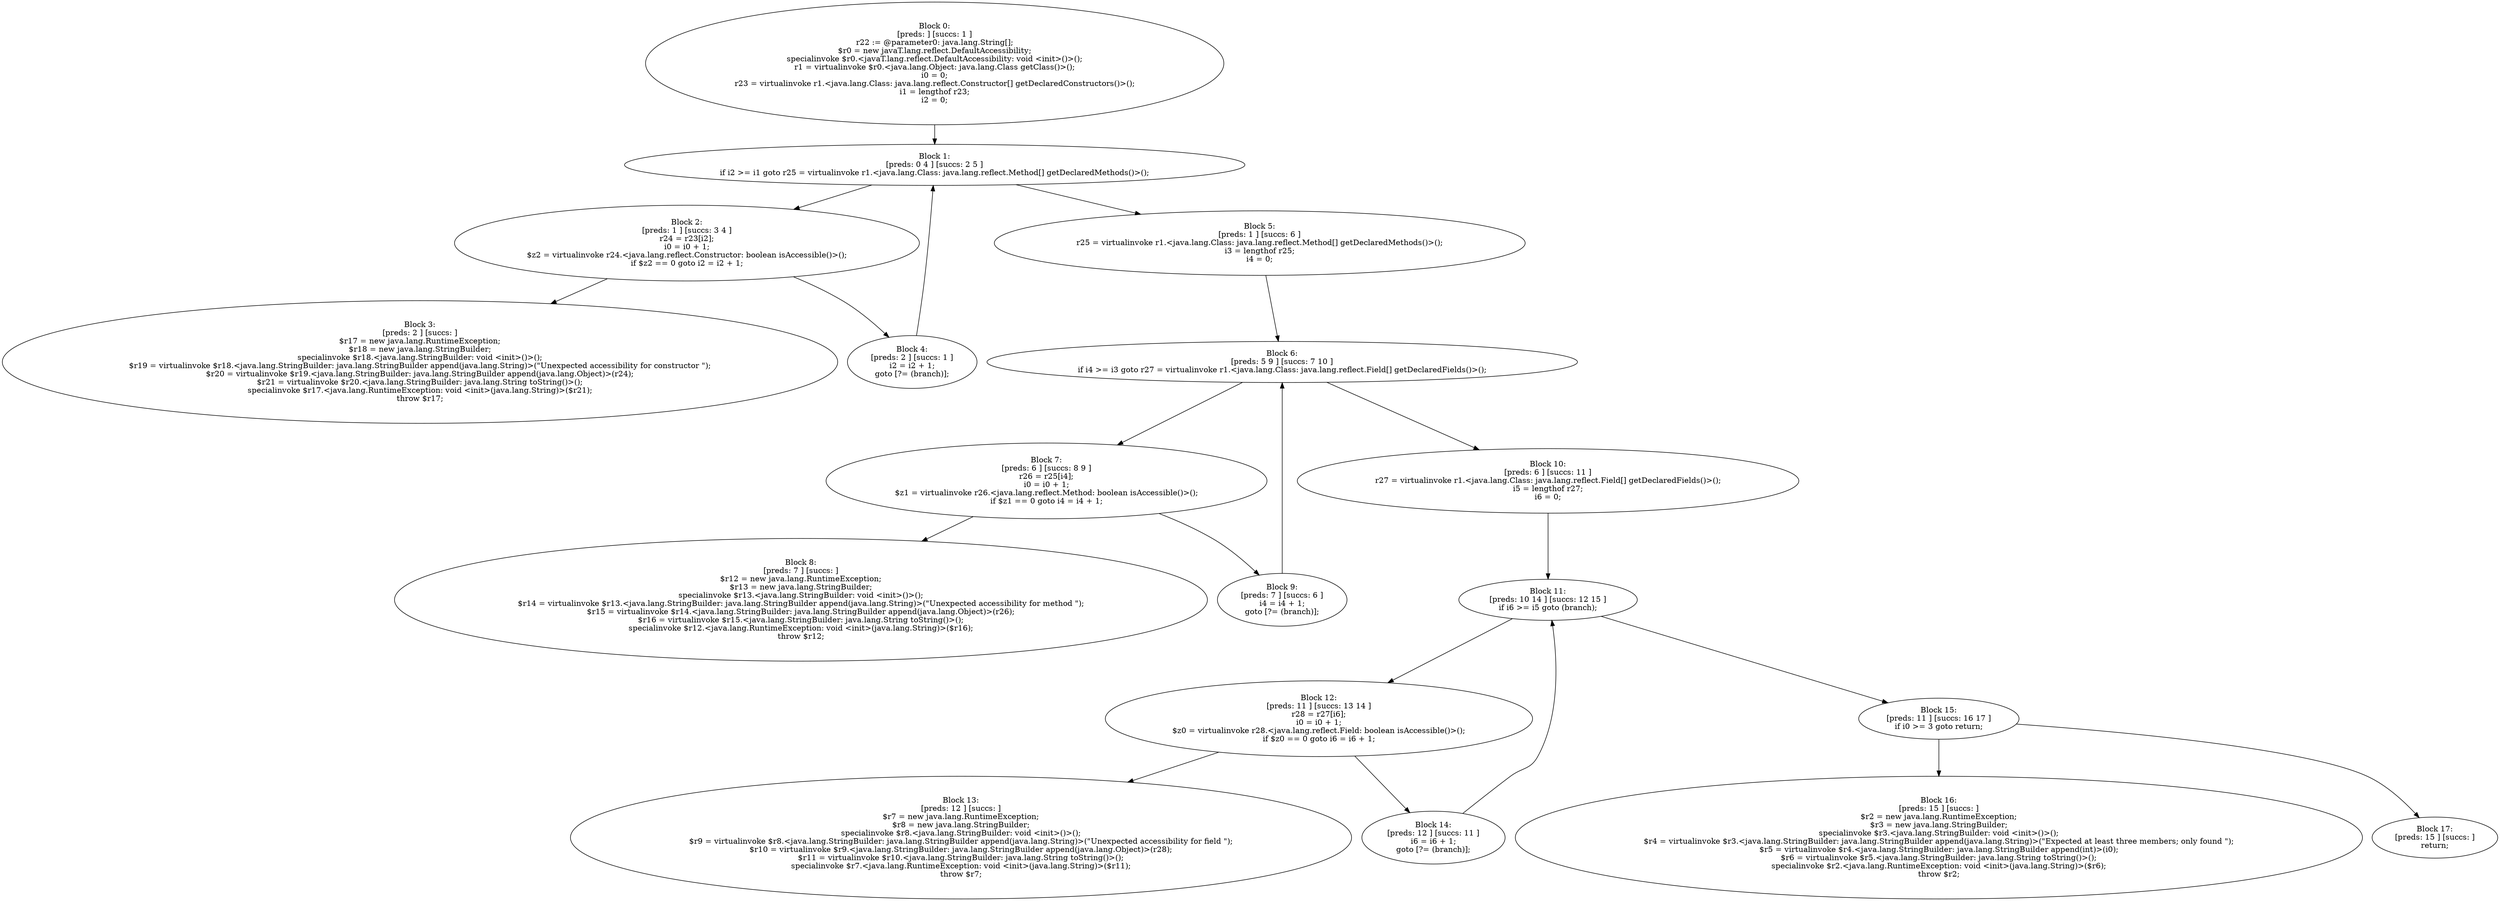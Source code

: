 digraph "unitGraph" {
    "Block 0:
[preds: ] [succs: 1 ]
r22 := @parameter0: java.lang.String[];
$r0 = new javaT.lang.reflect.DefaultAccessibility;
specialinvoke $r0.<javaT.lang.reflect.DefaultAccessibility: void <init>()>();
r1 = virtualinvoke $r0.<java.lang.Object: java.lang.Class getClass()>();
i0 = 0;
r23 = virtualinvoke r1.<java.lang.Class: java.lang.reflect.Constructor[] getDeclaredConstructors()>();
i1 = lengthof r23;
i2 = 0;
"
    "Block 1:
[preds: 0 4 ] [succs: 2 5 ]
if i2 >= i1 goto r25 = virtualinvoke r1.<java.lang.Class: java.lang.reflect.Method[] getDeclaredMethods()>();
"
    "Block 2:
[preds: 1 ] [succs: 3 4 ]
r24 = r23[i2];
i0 = i0 + 1;
$z2 = virtualinvoke r24.<java.lang.reflect.Constructor: boolean isAccessible()>();
if $z2 == 0 goto i2 = i2 + 1;
"
    "Block 3:
[preds: 2 ] [succs: ]
$r17 = new java.lang.RuntimeException;
$r18 = new java.lang.StringBuilder;
specialinvoke $r18.<java.lang.StringBuilder: void <init>()>();
$r19 = virtualinvoke $r18.<java.lang.StringBuilder: java.lang.StringBuilder append(java.lang.String)>(\"Unexpected accessibility for constructor \");
$r20 = virtualinvoke $r19.<java.lang.StringBuilder: java.lang.StringBuilder append(java.lang.Object)>(r24);
$r21 = virtualinvoke $r20.<java.lang.StringBuilder: java.lang.String toString()>();
specialinvoke $r17.<java.lang.RuntimeException: void <init>(java.lang.String)>($r21);
throw $r17;
"
    "Block 4:
[preds: 2 ] [succs: 1 ]
i2 = i2 + 1;
goto [?= (branch)];
"
    "Block 5:
[preds: 1 ] [succs: 6 ]
r25 = virtualinvoke r1.<java.lang.Class: java.lang.reflect.Method[] getDeclaredMethods()>();
i3 = lengthof r25;
i4 = 0;
"
    "Block 6:
[preds: 5 9 ] [succs: 7 10 ]
if i4 >= i3 goto r27 = virtualinvoke r1.<java.lang.Class: java.lang.reflect.Field[] getDeclaredFields()>();
"
    "Block 7:
[preds: 6 ] [succs: 8 9 ]
r26 = r25[i4];
i0 = i0 + 1;
$z1 = virtualinvoke r26.<java.lang.reflect.Method: boolean isAccessible()>();
if $z1 == 0 goto i4 = i4 + 1;
"
    "Block 8:
[preds: 7 ] [succs: ]
$r12 = new java.lang.RuntimeException;
$r13 = new java.lang.StringBuilder;
specialinvoke $r13.<java.lang.StringBuilder: void <init>()>();
$r14 = virtualinvoke $r13.<java.lang.StringBuilder: java.lang.StringBuilder append(java.lang.String)>(\"Unexpected accessibility for method \");
$r15 = virtualinvoke $r14.<java.lang.StringBuilder: java.lang.StringBuilder append(java.lang.Object)>(r26);
$r16 = virtualinvoke $r15.<java.lang.StringBuilder: java.lang.String toString()>();
specialinvoke $r12.<java.lang.RuntimeException: void <init>(java.lang.String)>($r16);
throw $r12;
"
    "Block 9:
[preds: 7 ] [succs: 6 ]
i4 = i4 + 1;
goto [?= (branch)];
"
    "Block 10:
[preds: 6 ] [succs: 11 ]
r27 = virtualinvoke r1.<java.lang.Class: java.lang.reflect.Field[] getDeclaredFields()>();
i5 = lengthof r27;
i6 = 0;
"
    "Block 11:
[preds: 10 14 ] [succs: 12 15 ]
if i6 >= i5 goto (branch);
"
    "Block 12:
[preds: 11 ] [succs: 13 14 ]
r28 = r27[i6];
i0 = i0 + 1;
$z0 = virtualinvoke r28.<java.lang.reflect.Field: boolean isAccessible()>();
if $z0 == 0 goto i6 = i6 + 1;
"
    "Block 13:
[preds: 12 ] [succs: ]
$r7 = new java.lang.RuntimeException;
$r8 = new java.lang.StringBuilder;
specialinvoke $r8.<java.lang.StringBuilder: void <init>()>();
$r9 = virtualinvoke $r8.<java.lang.StringBuilder: java.lang.StringBuilder append(java.lang.String)>(\"Unexpected accessibility for field \");
$r10 = virtualinvoke $r9.<java.lang.StringBuilder: java.lang.StringBuilder append(java.lang.Object)>(r28);
$r11 = virtualinvoke $r10.<java.lang.StringBuilder: java.lang.String toString()>();
specialinvoke $r7.<java.lang.RuntimeException: void <init>(java.lang.String)>($r11);
throw $r7;
"
    "Block 14:
[preds: 12 ] [succs: 11 ]
i6 = i6 + 1;
goto [?= (branch)];
"
    "Block 15:
[preds: 11 ] [succs: 16 17 ]
if i0 >= 3 goto return;
"
    "Block 16:
[preds: 15 ] [succs: ]
$r2 = new java.lang.RuntimeException;
$r3 = new java.lang.StringBuilder;
specialinvoke $r3.<java.lang.StringBuilder: void <init>()>();
$r4 = virtualinvoke $r3.<java.lang.StringBuilder: java.lang.StringBuilder append(java.lang.String)>(\"Expected at least three members; only found \");
$r5 = virtualinvoke $r4.<java.lang.StringBuilder: java.lang.StringBuilder append(int)>(i0);
$r6 = virtualinvoke $r5.<java.lang.StringBuilder: java.lang.String toString()>();
specialinvoke $r2.<java.lang.RuntimeException: void <init>(java.lang.String)>($r6);
throw $r2;
"
    "Block 17:
[preds: 15 ] [succs: ]
return;
"
    "Block 0:
[preds: ] [succs: 1 ]
r22 := @parameter0: java.lang.String[];
$r0 = new javaT.lang.reflect.DefaultAccessibility;
specialinvoke $r0.<javaT.lang.reflect.DefaultAccessibility: void <init>()>();
r1 = virtualinvoke $r0.<java.lang.Object: java.lang.Class getClass()>();
i0 = 0;
r23 = virtualinvoke r1.<java.lang.Class: java.lang.reflect.Constructor[] getDeclaredConstructors()>();
i1 = lengthof r23;
i2 = 0;
"->"Block 1:
[preds: 0 4 ] [succs: 2 5 ]
if i2 >= i1 goto r25 = virtualinvoke r1.<java.lang.Class: java.lang.reflect.Method[] getDeclaredMethods()>();
";
    "Block 1:
[preds: 0 4 ] [succs: 2 5 ]
if i2 >= i1 goto r25 = virtualinvoke r1.<java.lang.Class: java.lang.reflect.Method[] getDeclaredMethods()>();
"->"Block 2:
[preds: 1 ] [succs: 3 4 ]
r24 = r23[i2];
i0 = i0 + 1;
$z2 = virtualinvoke r24.<java.lang.reflect.Constructor: boolean isAccessible()>();
if $z2 == 0 goto i2 = i2 + 1;
";
    "Block 1:
[preds: 0 4 ] [succs: 2 5 ]
if i2 >= i1 goto r25 = virtualinvoke r1.<java.lang.Class: java.lang.reflect.Method[] getDeclaredMethods()>();
"->"Block 5:
[preds: 1 ] [succs: 6 ]
r25 = virtualinvoke r1.<java.lang.Class: java.lang.reflect.Method[] getDeclaredMethods()>();
i3 = lengthof r25;
i4 = 0;
";
    "Block 2:
[preds: 1 ] [succs: 3 4 ]
r24 = r23[i2];
i0 = i0 + 1;
$z2 = virtualinvoke r24.<java.lang.reflect.Constructor: boolean isAccessible()>();
if $z2 == 0 goto i2 = i2 + 1;
"->"Block 3:
[preds: 2 ] [succs: ]
$r17 = new java.lang.RuntimeException;
$r18 = new java.lang.StringBuilder;
specialinvoke $r18.<java.lang.StringBuilder: void <init>()>();
$r19 = virtualinvoke $r18.<java.lang.StringBuilder: java.lang.StringBuilder append(java.lang.String)>(\"Unexpected accessibility for constructor \");
$r20 = virtualinvoke $r19.<java.lang.StringBuilder: java.lang.StringBuilder append(java.lang.Object)>(r24);
$r21 = virtualinvoke $r20.<java.lang.StringBuilder: java.lang.String toString()>();
specialinvoke $r17.<java.lang.RuntimeException: void <init>(java.lang.String)>($r21);
throw $r17;
";
    "Block 2:
[preds: 1 ] [succs: 3 4 ]
r24 = r23[i2];
i0 = i0 + 1;
$z2 = virtualinvoke r24.<java.lang.reflect.Constructor: boolean isAccessible()>();
if $z2 == 0 goto i2 = i2 + 1;
"->"Block 4:
[preds: 2 ] [succs: 1 ]
i2 = i2 + 1;
goto [?= (branch)];
";
    "Block 4:
[preds: 2 ] [succs: 1 ]
i2 = i2 + 1;
goto [?= (branch)];
"->"Block 1:
[preds: 0 4 ] [succs: 2 5 ]
if i2 >= i1 goto r25 = virtualinvoke r1.<java.lang.Class: java.lang.reflect.Method[] getDeclaredMethods()>();
";
    "Block 5:
[preds: 1 ] [succs: 6 ]
r25 = virtualinvoke r1.<java.lang.Class: java.lang.reflect.Method[] getDeclaredMethods()>();
i3 = lengthof r25;
i4 = 0;
"->"Block 6:
[preds: 5 9 ] [succs: 7 10 ]
if i4 >= i3 goto r27 = virtualinvoke r1.<java.lang.Class: java.lang.reflect.Field[] getDeclaredFields()>();
";
    "Block 6:
[preds: 5 9 ] [succs: 7 10 ]
if i4 >= i3 goto r27 = virtualinvoke r1.<java.lang.Class: java.lang.reflect.Field[] getDeclaredFields()>();
"->"Block 7:
[preds: 6 ] [succs: 8 9 ]
r26 = r25[i4];
i0 = i0 + 1;
$z1 = virtualinvoke r26.<java.lang.reflect.Method: boolean isAccessible()>();
if $z1 == 0 goto i4 = i4 + 1;
";
    "Block 6:
[preds: 5 9 ] [succs: 7 10 ]
if i4 >= i3 goto r27 = virtualinvoke r1.<java.lang.Class: java.lang.reflect.Field[] getDeclaredFields()>();
"->"Block 10:
[preds: 6 ] [succs: 11 ]
r27 = virtualinvoke r1.<java.lang.Class: java.lang.reflect.Field[] getDeclaredFields()>();
i5 = lengthof r27;
i6 = 0;
";
    "Block 7:
[preds: 6 ] [succs: 8 9 ]
r26 = r25[i4];
i0 = i0 + 1;
$z1 = virtualinvoke r26.<java.lang.reflect.Method: boolean isAccessible()>();
if $z1 == 0 goto i4 = i4 + 1;
"->"Block 8:
[preds: 7 ] [succs: ]
$r12 = new java.lang.RuntimeException;
$r13 = new java.lang.StringBuilder;
specialinvoke $r13.<java.lang.StringBuilder: void <init>()>();
$r14 = virtualinvoke $r13.<java.lang.StringBuilder: java.lang.StringBuilder append(java.lang.String)>(\"Unexpected accessibility for method \");
$r15 = virtualinvoke $r14.<java.lang.StringBuilder: java.lang.StringBuilder append(java.lang.Object)>(r26);
$r16 = virtualinvoke $r15.<java.lang.StringBuilder: java.lang.String toString()>();
specialinvoke $r12.<java.lang.RuntimeException: void <init>(java.lang.String)>($r16);
throw $r12;
";
    "Block 7:
[preds: 6 ] [succs: 8 9 ]
r26 = r25[i4];
i0 = i0 + 1;
$z1 = virtualinvoke r26.<java.lang.reflect.Method: boolean isAccessible()>();
if $z1 == 0 goto i4 = i4 + 1;
"->"Block 9:
[preds: 7 ] [succs: 6 ]
i4 = i4 + 1;
goto [?= (branch)];
";
    "Block 9:
[preds: 7 ] [succs: 6 ]
i4 = i4 + 1;
goto [?= (branch)];
"->"Block 6:
[preds: 5 9 ] [succs: 7 10 ]
if i4 >= i3 goto r27 = virtualinvoke r1.<java.lang.Class: java.lang.reflect.Field[] getDeclaredFields()>();
";
    "Block 10:
[preds: 6 ] [succs: 11 ]
r27 = virtualinvoke r1.<java.lang.Class: java.lang.reflect.Field[] getDeclaredFields()>();
i5 = lengthof r27;
i6 = 0;
"->"Block 11:
[preds: 10 14 ] [succs: 12 15 ]
if i6 >= i5 goto (branch);
";
    "Block 11:
[preds: 10 14 ] [succs: 12 15 ]
if i6 >= i5 goto (branch);
"->"Block 12:
[preds: 11 ] [succs: 13 14 ]
r28 = r27[i6];
i0 = i0 + 1;
$z0 = virtualinvoke r28.<java.lang.reflect.Field: boolean isAccessible()>();
if $z0 == 0 goto i6 = i6 + 1;
";
    "Block 11:
[preds: 10 14 ] [succs: 12 15 ]
if i6 >= i5 goto (branch);
"->"Block 15:
[preds: 11 ] [succs: 16 17 ]
if i0 >= 3 goto return;
";
    "Block 12:
[preds: 11 ] [succs: 13 14 ]
r28 = r27[i6];
i0 = i0 + 1;
$z0 = virtualinvoke r28.<java.lang.reflect.Field: boolean isAccessible()>();
if $z0 == 0 goto i6 = i6 + 1;
"->"Block 13:
[preds: 12 ] [succs: ]
$r7 = new java.lang.RuntimeException;
$r8 = new java.lang.StringBuilder;
specialinvoke $r8.<java.lang.StringBuilder: void <init>()>();
$r9 = virtualinvoke $r8.<java.lang.StringBuilder: java.lang.StringBuilder append(java.lang.String)>(\"Unexpected accessibility for field \");
$r10 = virtualinvoke $r9.<java.lang.StringBuilder: java.lang.StringBuilder append(java.lang.Object)>(r28);
$r11 = virtualinvoke $r10.<java.lang.StringBuilder: java.lang.String toString()>();
specialinvoke $r7.<java.lang.RuntimeException: void <init>(java.lang.String)>($r11);
throw $r7;
";
    "Block 12:
[preds: 11 ] [succs: 13 14 ]
r28 = r27[i6];
i0 = i0 + 1;
$z0 = virtualinvoke r28.<java.lang.reflect.Field: boolean isAccessible()>();
if $z0 == 0 goto i6 = i6 + 1;
"->"Block 14:
[preds: 12 ] [succs: 11 ]
i6 = i6 + 1;
goto [?= (branch)];
";
    "Block 14:
[preds: 12 ] [succs: 11 ]
i6 = i6 + 1;
goto [?= (branch)];
"->"Block 11:
[preds: 10 14 ] [succs: 12 15 ]
if i6 >= i5 goto (branch);
";
    "Block 15:
[preds: 11 ] [succs: 16 17 ]
if i0 >= 3 goto return;
"->"Block 16:
[preds: 15 ] [succs: ]
$r2 = new java.lang.RuntimeException;
$r3 = new java.lang.StringBuilder;
specialinvoke $r3.<java.lang.StringBuilder: void <init>()>();
$r4 = virtualinvoke $r3.<java.lang.StringBuilder: java.lang.StringBuilder append(java.lang.String)>(\"Expected at least three members; only found \");
$r5 = virtualinvoke $r4.<java.lang.StringBuilder: java.lang.StringBuilder append(int)>(i0);
$r6 = virtualinvoke $r5.<java.lang.StringBuilder: java.lang.String toString()>();
specialinvoke $r2.<java.lang.RuntimeException: void <init>(java.lang.String)>($r6);
throw $r2;
";
    "Block 15:
[preds: 11 ] [succs: 16 17 ]
if i0 >= 3 goto return;
"->"Block 17:
[preds: 15 ] [succs: ]
return;
";
}
